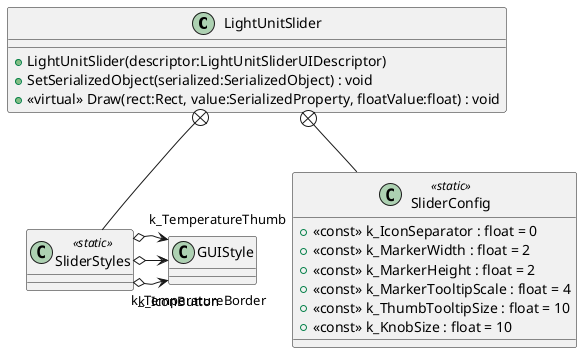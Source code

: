 @startuml
class LightUnitSlider {
    + LightUnitSlider(descriptor:LightUnitSliderUIDescriptor)
    + SetSerializedObject(serialized:SerializedObject) : void
    + <<virtual>> Draw(rect:Rect, value:SerializedProperty, floatValue:float) : void
}
class SliderConfig <<static>> {
    + <<const>> k_IconSeparator : float = 0
    + <<const>> k_MarkerWidth : float = 2
    + <<const>> k_MarkerHeight : float = 2
    + <<const>> k_MarkerTooltipScale : float = 4
    + <<const>> k_ThumbTooltipSize : float = 10
    + <<const>> k_KnobSize : float = 10
}
class SliderStyles <<static>> {
}
LightUnitSlider +-- SliderConfig
LightUnitSlider +-- SliderStyles
SliderStyles o-> "k_IconButton" GUIStyle
SliderStyles o-> "k_TemperatureBorder" GUIStyle
SliderStyles o-> "k_TemperatureThumb" GUIStyle
@enduml
